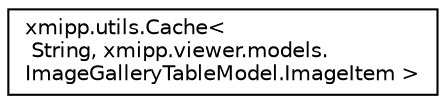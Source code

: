 digraph "Graphical Class Hierarchy"
{
  edge [fontname="Helvetica",fontsize="10",labelfontname="Helvetica",labelfontsize="10"];
  node [fontname="Helvetica",fontsize="10",shape=record];
  rankdir="LR";
  Node0 [label="xmipp.utils.Cache\<\l String, xmipp.viewer.models.\lImageGalleryTableModel.ImageItem \>",height=0.2,width=0.4,color="black", fillcolor="white", style="filled",URL="$classxmipp_1_1utils_1_1Cache.html"];
}
